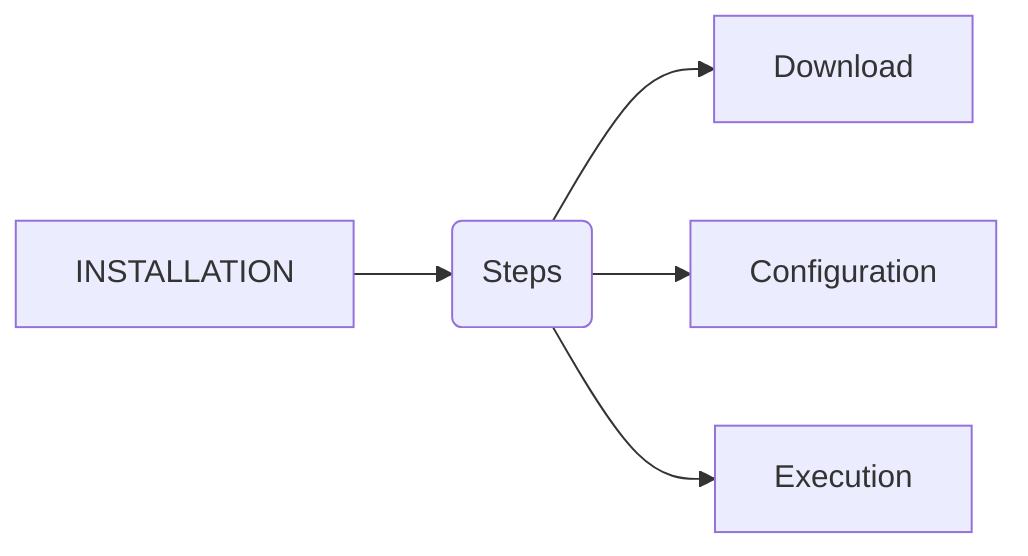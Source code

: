 graph LR
    A[INSTALLATION] --> B(Steps)

    B --> B1[Download]
    B --> B2[Configuration]
    B --> B3[Execution]